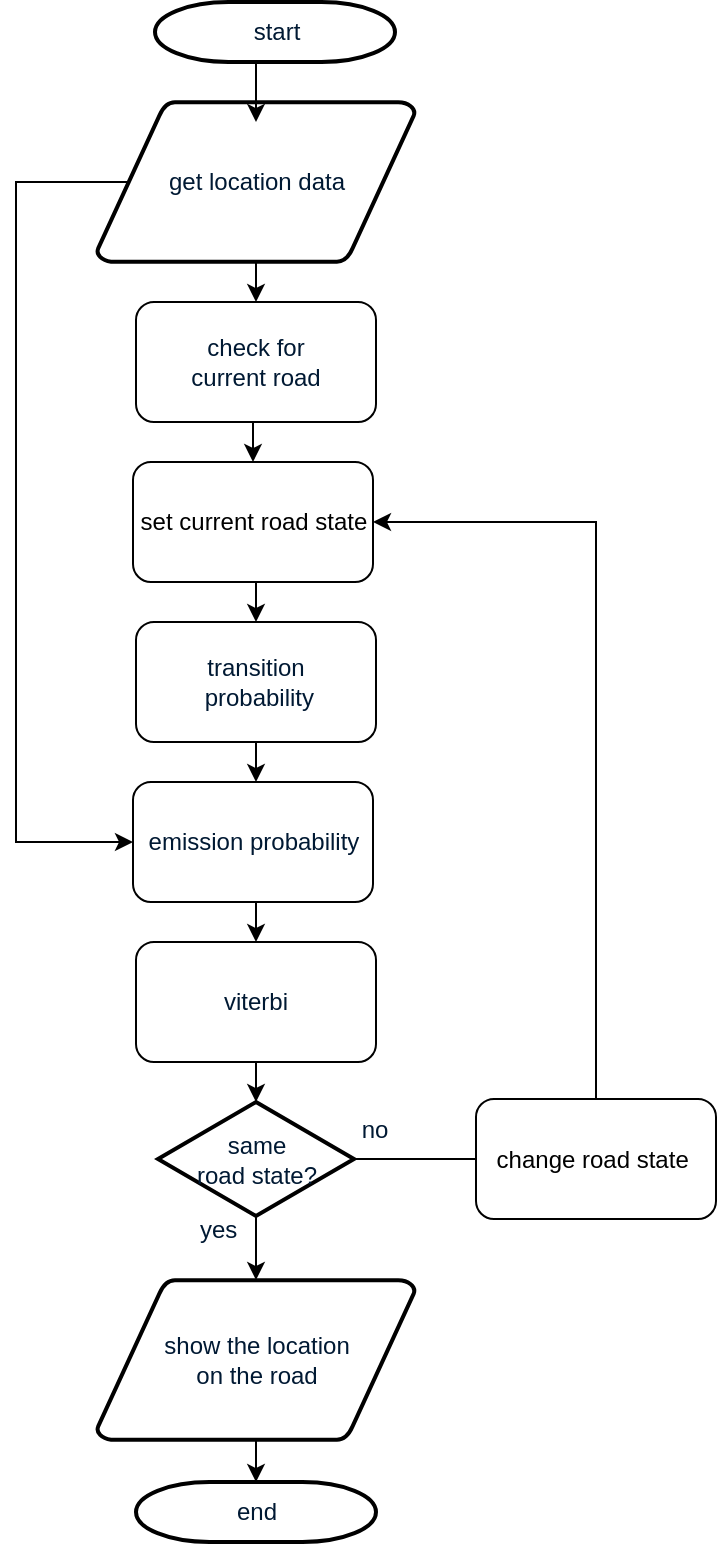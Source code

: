 <mxfile version="12.1.9" type="github" pages="1">
  <diagram id="6a731a19-8d31-9384-78a2-239565b7b9f0" name="Page-1">
    <mxGraphModel dx="1536" dy="864" grid="1" gridSize="10" guides="1" tooltips="1" connect="1" arrows="1" fold="1" page="1" pageScale="1" pageWidth="1169" pageHeight="827" background="#ffffff" math="0" shadow="0">
      <root>
        <mxCell id="0"/>
        <mxCell id="1" parent="0"/>
        <mxCell id="2" value="end" style="shape=mxgraph.flowchart.terminator;fillColor=#FFFFFF;strokeColor=#000000;strokeWidth=2;gradientColor=none;gradientDirection=north;fontColor=#001933;fontStyle=0;html=1;" parent="1" vertex="1">
          <mxGeometry x="205" y="760" width="120" height="30" as="geometry"/>
        </mxCell>
        <mxCell id="_f4XMj2HdiAkjGpJl35G-65" style="edgeStyle=orthogonalEdgeStyle;rounded=0;orthogonalLoop=1;jettySize=auto;html=1;exitX=0.5;exitY=1;exitDx=0;exitDy=0;exitPerimeter=0;entryX=0.5;entryY=0;entryDx=0;entryDy=0;" edge="1" parent="1" source="3" target="qD44LH4xJsnaG0KL7WGG-79">
          <mxGeometry relative="1" as="geometry"/>
        </mxCell>
        <mxCell id="_f4XMj2HdiAkjGpJl35G-67" style="edgeStyle=orthogonalEdgeStyle;rounded=0;orthogonalLoop=1;jettySize=auto;html=1;exitX=0.095;exitY=0.5;exitDx=0;exitDy=0;exitPerimeter=0;entryX=0;entryY=0.5;entryDx=0;entryDy=0;" edge="1" parent="1" source="3" target="qD44LH4xJsnaG0KL7WGG-97">
          <mxGeometry relative="1" as="geometry">
            <Array as="points">
              <mxPoint x="145" y="110"/>
              <mxPoint x="145" y="440"/>
            </Array>
          </mxGeometry>
        </mxCell>
        <mxCell id="3" value="get location data" style="shape=mxgraph.flowchart.data;fillColor=#FFFFFF;strokeColor=#000000;strokeWidth=2;gradientColor=none;gradientDirection=north;fontColor=#001933;fontStyle=0;html=1;" parent="1" vertex="1">
          <mxGeometry x="185.5" y="70" width="159" height="80" as="geometry"/>
        </mxCell>
        <mxCell id="qD44LH4xJsnaG0KL7WGG-77" style="edgeStyle=orthogonalEdgeStyle;rounded=0;orthogonalLoop=1;jettySize=auto;html=1;exitX=0.905;exitY=0.5;exitDx=0;exitDy=0;exitPerimeter=0;entryX=0.167;entryY=0.492;entryDx=0;entryDy=0;entryPerimeter=0;strokeColor=none;" parent="1" source="qD44LH4xJsnaG0KL7WGG-97" edge="1">
          <mxGeometry relative="1" as="geometry">
            <mxPoint x="485" y="440.333" as="targetPoint"/>
          </mxGeometry>
        </mxCell>
        <mxCell id="_f4XMj2HdiAkjGpJl35G-52" style="edgeStyle=orthogonalEdgeStyle;rounded=0;orthogonalLoop=1;jettySize=auto;html=1;exitX=0.5;exitY=1;exitDx=0;exitDy=0;exitPerimeter=0;entryX=0.5;entryY=0;entryDx=0;entryDy=0;entryPerimeter=0;" edge="1" parent="1" source="6" target="qD44LH4xJsnaG0KL7WGG-92">
          <mxGeometry relative="1" as="geometry"/>
        </mxCell>
        <mxCell id="_f4XMj2HdiAkjGpJl35G-57" style="edgeStyle=orthogonalEdgeStyle;rounded=0;orthogonalLoop=1;jettySize=auto;html=1;exitX=1;exitY=0.5;exitDx=0;exitDy=0;exitPerimeter=0;endArrow=none;endFill=0;" edge="1" parent="1" source="6" target="qD44LH4xJsnaG0KL7WGG-84">
          <mxGeometry relative="1" as="geometry"/>
        </mxCell>
        <mxCell id="6" value="same &lt;br&gt;road state?" style="shape=mxgraph.flowchart.decision;fillColor=#FFFFFF;strokeColor=#000000;strokeWidth=2;gradientColor=none;gradientDirection=north;fontColor=#001933;fontStyle=0;html=1;" parent="1" vertex="1">
          <mxGeometry x="216" y="570" width="98" height="57" as="geometry"/>
        </mxCell>
        <mxCell id="11" value="yes" style="text;fontColor=#001933;fontStyle=0;html=1;strokeColor=none;gradientColor=none;fillColor=none;strokeWidth=2;" parent="1" vertex="1">
          <mxGeometry x="234.5" y="620" width="40" height="26" as="geometry"/>
        </mxCell>
        <mxCell id="14" value="no" style="text;fontColor=#001933;fontStyle=0;html=1;strokeColor=none;gradientColor=none;fillColor=none;strokeWidth=2;align=center;" parent="1" vertex="1">
          <mxGeometry x="303.5" y="570" width="40" height="26" as="geometry"/>
        </mxCell>
        <mxCell id="_f4XMj2HdiAkjGpJl35G-64" style="edgeStyle=orthogonalEdgeStyle;rounded=0;orthogonalLoop=1;jettySize=auto;html=1;exitX=0.5;exitY=1;exitDx=0;exitDy=0;entryX=0.5;entryY=0;entryDx=0;entryDy=0;" edge="1" parent="1" source="qD44LH4xJsnaG0KL7WGG-79" target="qD44LH4xJsnaG0KL7WGG-96">
          <mxGeometry relative="1" as="geometry"/>
        </mxCell>
        <mxCell id="qD44LH4xJsnaG0KL7WGG-79" value="&lt;span style=&quot;color: rgb(0 , 25 , 51)&quot;&gt;check for&lt;/span&gt;&lt;br style=&quot;color: rgb(0 , 25 , 51)&quot;&gt;&lt;span style=&quot;color: rgb(0 , 25 , 51)&quot;&gt;current road&lt;/span&gt;" style="rounded=1;whiteSpace=wrap;html=1;" parent="1" vertex="1">
          <mxGeometry x="205" y="170" width="120" height="60" as="geometry"/>
        </mxCell>
        <mxCell id="_f4XMj2HdiAkjGpJl35G-59" style="edgeStyle=orthogonalEdgeStyle;rounded=0;orthogonalLoop=1;jettySize=auto;html=1;exitX=0.5;exitY=0;exitDx=0;exitDy=0;entryX=1;entryY=0.5;entryDx=0;entryDy=0;" edge="1" parent="1" source="qD44LH4xJsnaG0KL7WGG-84" target="qD44LH4xJsnaG0KL7WGG-96">
          <mxGeometry relative="1" as="geometry"/>
        </mxCell>
        <mxCell id="qD44LH4xJsnaG0KL7WGG-84" value="change road state&amp;nbsp;" style="rounded=1;whiteSpace=wrap;html=1;" parent="1" vertex="1">
          <mxGeometry x="375" y="568.5" width="120" height="60" as="geometry"/>
        </mxCell>
        <mxCell id="_f4XMj2HdiAkjGpJl35G-61" style="edgeStyle=orthogonalEdgeStyle;rounded=0;orthogonalLoop=1;jettySize=auto;html=1;exitX=0.5;exitY=1;exitDx=0;exitDy=0;" edge="1" parent="1" source="qD44LH4xJsnaG0KL7WGG-89">
          <mxGeometry relative="1" as="geometry">
            <mxPoint x="265" y="410" as="targetPoint"/>
          </mxGeometry>
        </mxCell>
        <mxCell id="qD44LH4xJsnaG0KL7WGG-89" value="&lt;span style=&quot;color: rgb(0 , 25 , 51) ; white-space: normal&quot;&gt;transition&lt;/span&gt;&lt;br style=&quot;color: rgb(0 , 25 , 51) ; white-space: normal&quot;&gt;&lt;span style=&quot;color: rgb(0 , 25 , 51) ; white-space: normal&quot;&gt;&amp;nbsp;probability&lt;/span&gt;" style="rounded=1;whiteSpace=wrap;html=1;" parent="1" vertex="1">
          <mxGeometry x="205" y="330" width="120" height="60" as="geometry"/>
        </mxCell>
        <mxCell id="qD44LH4xJsnaG0KL7WGG-90" style="edgeStyle=orthogonalEdgeStyle;rounded=0;orthogonalLoop=1;jettySize=auto;html=1;exitX=0.905;exitY=0.5;exitDx=0;exitDy=0;exitPerimeter=0;entryX=0.167;entryY=0.492;entryDx=0;entryDy=0;entryPerimeter=0;strokeColor=none;" parent="1" target="qD44LH4xJsnaG0KL7WGG-89" edge="1">
          <mxGeometry relative="1" as="geometry">
            <mxPoint x="330" y="440.333" as="sourcePoint"/>
            <mxPoint x="485" y="440.333" as="targetPoint"/>
          </mxGeometry>
        </mxCell>
        <mxCell id="_f4XMj2HdiAkjGpJl35G-58" style="edgeStyle=orthogonalEdgeStyle;rounded=0;orthogonalLoop=1;jettySize=auto;html=1;exitX=0.5;exitY=1;exitDx=0;exitDy=0;entryX=0.5;entryY=0;entryDx=0;entryDy=0;entryPerimeter=0;" edge="1" parent="1" source="qD44LH4xJsnaG0KL7WGG-91" target="6">
          <mxGeometry relative="1" as="geometry"/>
        </mxCell>
        <mxCell id="qD44LH4xJsnaG0KL7WGG-91" value="&lt;font color=&quot;#001933&quot;&gt;viterbi&lt;/font&gt;" style="rounded=1;whiteSpace=wrap;html=1;" parent="1" vertex="1">
          <mxGeometry x="205" y="490" width="120" height="60" as="geometry"/>
        </mxCell>
        <mxCell id="_f4XMj2HdiAkjGpJl35G-56" style="edgeStyle=orthogonalEdgeStyle;rounded=0;orthogonalLoop=1;jettySize=auto;html=1;exitX=0.5;exitY=1;exitDx=0;exitDy=0;exitPerimeter=0;entryX=0.5;entryY=0;entryDx=0;entryDy=0;entryPerimeter=0;" edge="1" parent="1" source="qD44LH4xJsnaG0KL7WGG-92" target="2">
          <mxGeometry relative="1" as="geometry"/>
        </mxCell>
        <mxCell id="qD44LH4xJsnaG0KL7WGG-92" value="show the location&lt;br&gt;on the road" style="shape=mxgraph.flowchart.data;fillColor=#FFFFFF;strokeColor=#000000;strokeWidth=2;gradientColor=none;gradientDirection=north;fontColor=#001933;fontStyle=0;html=1;" parent="1" vertex="1">
          <mxGeometry x="185.5" y="659" width="159" height="80" as="geometry"/>
        </mxCell>
        <mxCell id="_f4XMj2HdiAkjGpJl35G-60" style="edgeStyle=orthogonalEdgeStyle;rounded=0;orthogonalLoop=1;jettySize=auto;html=1;exitX=0.5;exitY=1;exitDx=0;exitDy=0;entryX=0.5;entryY=0;entryDx=0;entryDy=0;" edge="1" parent="1" source="qD44LH4xJsnaG0KL7WGG-96" target="qD44LH4xJsnaG0KL7WGG-89">
          <mxGeometry relative="1" as="geometry"/>
        </mxCell>
        <mxCell id="qD44LH4xJsnaG0KL7WGG-96" value="set current road state" style="rounded=1;whiteSpace=wrap;html=1;" parent="1" vertex="1">
          <mxGeometry x="203.5" y="250" width="120" height="60" as="geometry"/>
        </mxCell>
        <mxCell id="_f4XMj2HdiAkjGpJl35G-62" style="edgeStyle=orthogonalEdgeStyle;rounded=0;orthogonalLoop=1;jettySize=auto;html=1;exitX=0.5;exitY=1;exitDx=0;exitDy=0;entryX=0.5;entryY=0;entryDx=0;entryDy=0;" edge="1" parent="1" source="qD44LH4xJsnaG0KL7WGG-97" target="qD44LH4xJsnaG0KL7WGG-91">
          <mxGeometry relative="1" as="geometry"/>
        </mxCell>
        <mxCell id="qD44LH4xJsnaG0KL7WGG-97" value="&lt;span style=&quot;white-space: normal ; color: rgb(0 , 25 , 51)&quot;&gt;emission probability&lt;/span&gt;" style="rounded=1;whiteSpace=wrap;html=1;" parent="1" vertex="1">
          <mxGeometry x="203.5" y="410" width="120" height="60" as="geometry"/>
        </mxCell>
        <mxCell id="qD44LH4xJsnaG0KL7WGG-98" style="edgeStyle=orthogonalEdgeStyle;rounded=0;orthogonalLoop=1;jettySize=auto;html=1;exitX=0.905;exitY=0.5;exitDx=0;exitDy=0;exitPerimeter=0;entryX=0.167;entryY=0.492;entryDx=0;entryDy=0;entryPerimeter=0;strokeColor=none;" parent="1" source="qD44LH4xJsnaG0KL7WGG-89" target="qD44LH4xJsnaG0KL7WGG-97" edge="1">
          <mxGeometry relative="1" as="geometry">
            <mxPoint x="213.333" y="410.333" as="sourcePoint"/>
            <mxPoint x="485" y="440.333" as="targetPoint"/>
          </mxGeometry>
        </mxCell>
        <mxCell id="_f4XMj2HdiAkjGpJl35G-66" style="edgeStyle=orthogonalEdgeStyle;rounded=0;orthogonalLoop=1;jettySize=auto;html=1;exitX=0.5;exitY=1;exitDx=0;exitDy=0;exitPerimeter=0;entryX=0.5;entryY=0.125;entryDx=0;entryDy=0;entryPerimeter=0;" edge="1" parent="1" source="_f4XMj2HdiAkjGpJl35G-45" target="3">
          <mxGeometry relative="1" as="geometry"/>
        </mxCell>
        <mxCell id="_f4XMj2HdiAkjGpJl35G-45" value="start" style="shape=mxgraph.flowchart.terminator;fillColor=#FFFFFF;strokeColor=#000000;strokeWidth=2;gradientColor=none;gradientDirection=north;fontColor=#001933;fontStyle=0;html=1;" vertex="1" parent="1">
          <mxGeometry x="214.5" y="20" width="120" height="30" as="geometry"/>
        </mxCell>
      </root>
    </mxGraphModel>
  </diagram>
</mxfile>
